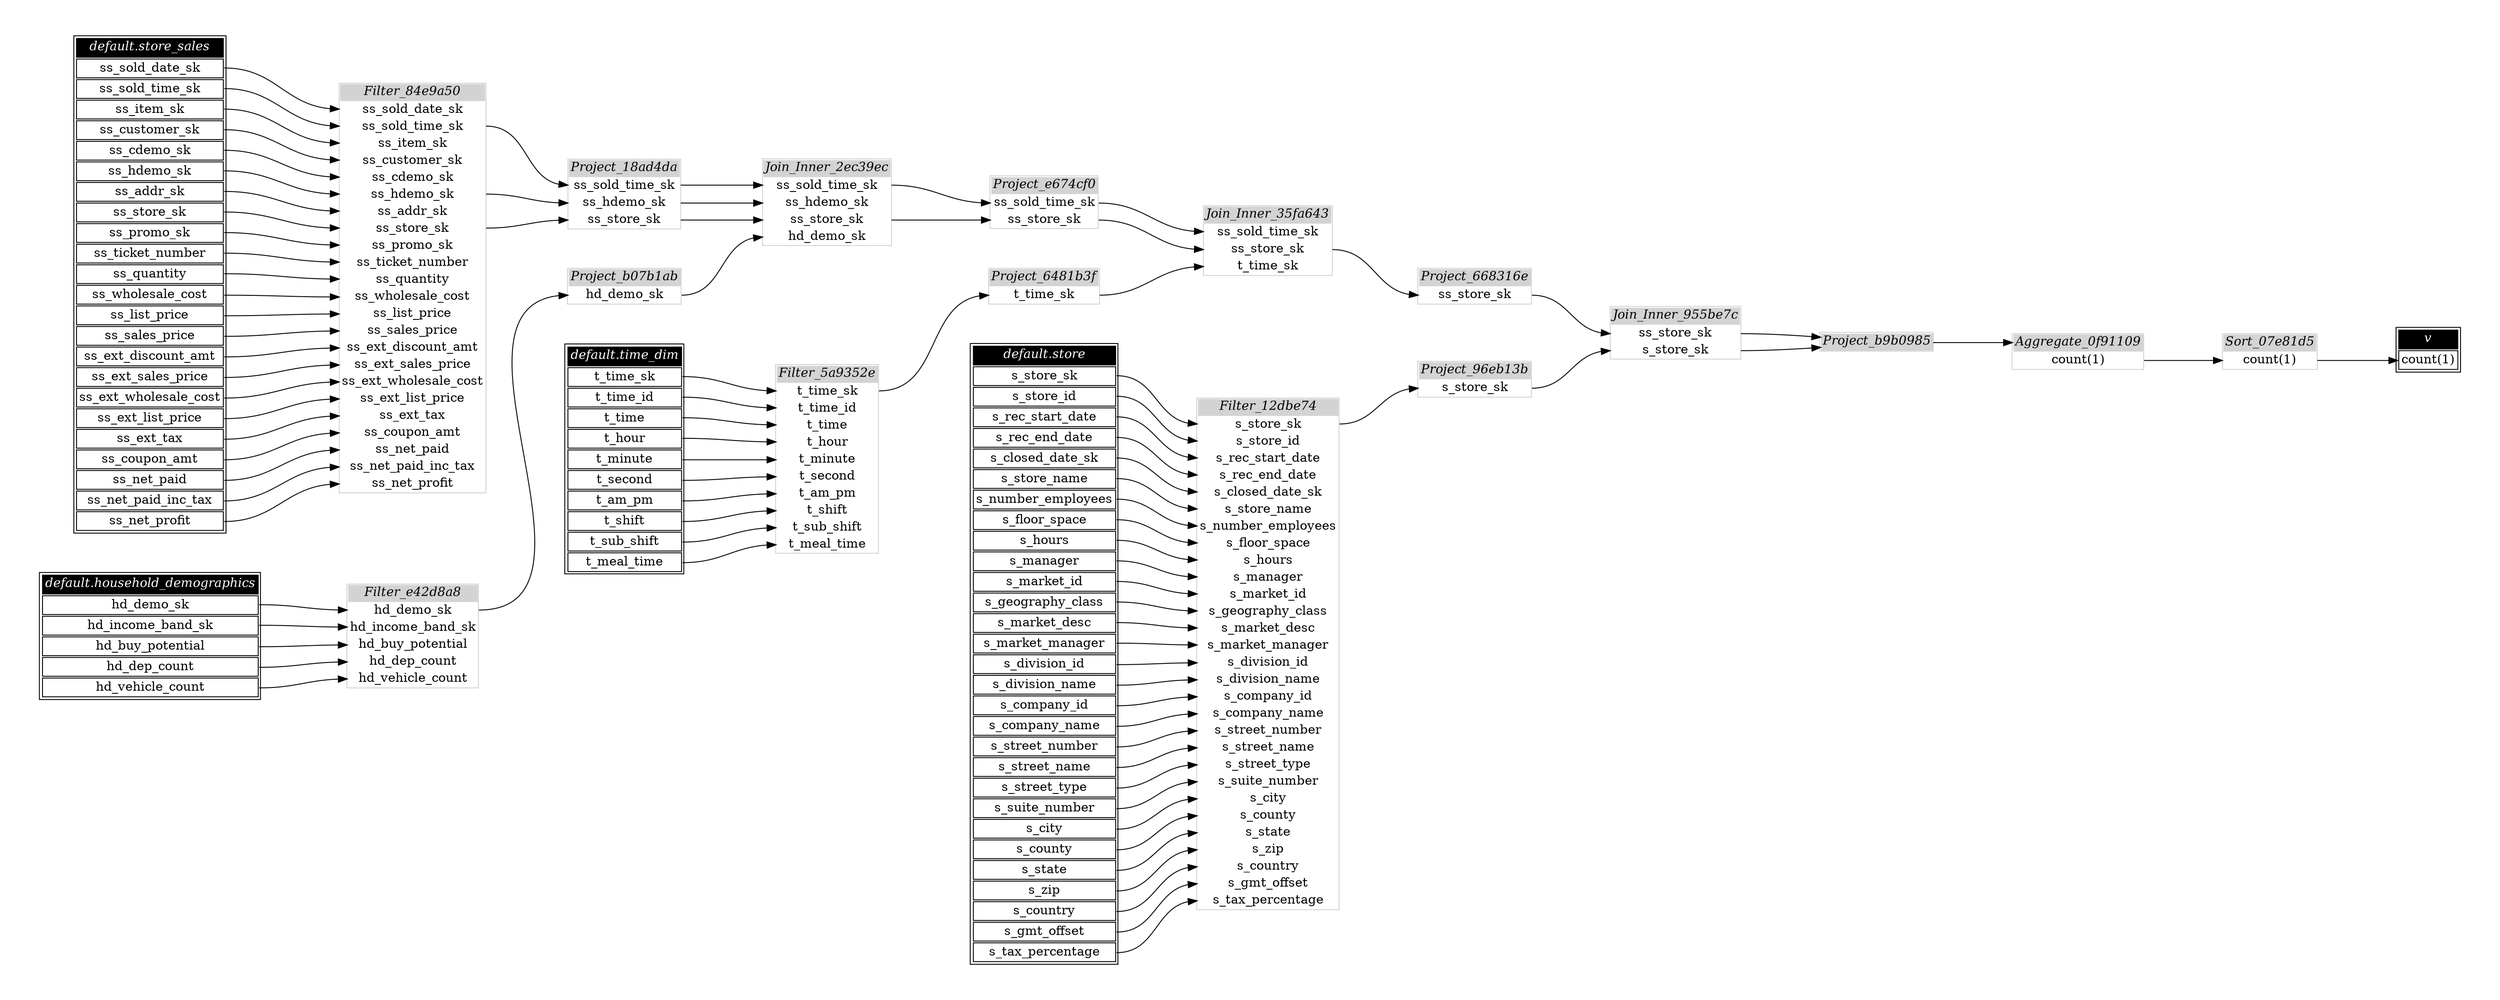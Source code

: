 // Automatically generated by TPCDSFlowTestSuite


digraph {
  graph [pad="0.5" nodesep="0.5" ranksep="1" fontname="Helvetica" rankdir=LR];
  node [shape=plaintext]

  
"Aggregate_0f91109" [label=<
<table color="lightgray" border="1" cellborder="0" cellspacing="0">
  <tr><td bgcolor="lightgray" port="nodeName"><i>Aggregate_0f91109</i></td></tr>
  <tr><td port="0">count(1)</td></tr>
</table>>];
     

"Filter_12dbe74" [label=<
<table color="lightgray" border="1" cellborder="0" cellspacing="0">
  <tr><td bgcolor="lightgray" port="nodeName"><i>Filter_12dbe74</i></td></tr>
  <tr><td port="0">s_store_sk</td></tr>
<tr><td port="1">s_store_id</td></tr>
<tr><td port="2">s_rec_start_date</td></tr>
<tr><td port="3">s_rec_end_date</td></tr>
<tr><td port="4">s_closed_date_sk</td></tr>
<tr><td port="5">s_store_name</td></tr>
<tr><td port="6">s_number_employees</td></tr>
<tr><td port="7">s_floor_space</td></tr>
<tr><td port="8">s_hours</td></tr>
<tr><td port="9">s_manager</td></tr>
<tr><td port="10">s_market_id</td></tr>
<tr><td port="11">s_geography_class</td></tr>
<tr><td port="12">s_market_desc</td></tr>
<tr><td port="13">s_market_manager</td></tr>
<tr><td port="14">s_division_id</td></tr>
<tr><td port="15">s_division_name</td></tr>
<tr><td port="16">s_company_id</td></tr>
<tr><td port="17">s_company_name</td></tr>
<tr><td port="18">s_street_number</td></tr>
<tr><td port="19">s_street_name</td></tr>
<tr><td port="20">s_street_type</td></tr>
<tr><td port="21">s_suite_number</td></tr>
<tr><td port="22">s_city</td></tr>
<tr><td port="23">s_county</td></tr>
<tr><td port="24">s_state</td></tr>
<tr><td port="25">s_zip</td></tr>
<tr><td port="26">s_country</td></tr>
<tr><td port="27">s_gmt_offset</td></tr>
<tr><td port="28">s_tax_percentage</td></tr>
</table>>];
     

"Filter_5a9352e" [label=<
<table color="lightgray" border="1" cellborder="0" cellspacing="0">
  <tr><td bgcolor="lightgray" port="nodeName"><i>Filter_5a9352e</i></td></tr>
  <tr><td port="0">t_time_sk</td></tr>
<tr><td port="1">t_time_id</td></tr>
<tr><td port="2">t_time</td></tr>
<tr><td port="3">t_hour</td></tr>
<tr><td port="4">t_minute</td></tr>
<tr><td port="5">t_second</td></tr>
<tr><td port="6">t_am_pm</td></tr>
<tr><td port="7">t_shift</td></tr>
<tr><td port="8">t_sub_shift</td></tr>
<tr><td port="9">t_meal_time</td></tr>
</table>>];
     

"Filter_84e9a50" [label=<
<table color="lightgray" border="1" cellborder="0" cellspacing="0">
  <tr><td bgcolor="lightgray" port="nodeName"><i>Filter_84e9a50</i></td></tr>
  <tr><td port="0">ss_sold_date_sk</td></tr>
<tr><td port="1">ss_sold_time_sk</td></tr>
<tr><td port="2">ss_item_sk</td></tr>
<tr><td port="3">ss_customer_sk</td></tr>
<tr><td port="4">ss_cdemo_sk</td></tr>
<tr><td port="5">ss_hdemo_sk</td></tr>
<tr><td port="6">ss_addr_sk</td></tr>
<tr><td port="7">ss_store_sk</td></tr>
<tr><td port="8">ss_promo_sk</td></tr>
<tr><td port="9">ss_ticket_number</td></tr>
<tr><td port="10">ss_quantity</td></tr>
<tr><td port="11">ss_wholesale_cost</td></tr>
<tr><td port="12">ss_list_price</td></tr>
<tr><td port="13">ss_sales_price</td></tr>
<tr><td port="14">ss_ext_discount_amt</td></tr>
<tr><td port="15">ss_ext_sales_price</td></tr>
<tr><td port="16">ss_ext_wholesale_cost</td></tr>
<tr><td port="17">ss_ext_list_price</td></tr>
<tr><td port="18">ss_ext_tax</td></tr>
<tr><td port="19">ss_coupon_amt</td></tr>
<tr><td port="20">ss_net_paid</td></tr>
<tr><td port="21">ss_net_paid_inc_tax</td></tr>
<tr><td port="22">ss_net_profit</td></tr>
</table>>];
     

"Filter_e42d8a8" [label=<
<table color="lightgray" border="1" cellborder="0" cellspacing="0">
  <tr><td bgcolor="lightgray" port="nodeName"><i>Filter_e42d8a8</i></td></tr>
  <tr><td port="0">hd_demo_sk</td></tr>
<tr><td port="1">hd_income_band_sk</td></tr>
<tr><td port="2">hd_buy_potential</td></tr>
<tr><td port="3">hd_dep_count</td></tr>
<tr><td port="4">hd_vehicle_count</td></tr>
</table>>];
     

"Join_Inner_2ec39ec" [label=<
<table color="lightgray" border="1" cellborder="0" cellspacing="0">
  <tr><td bgcolor="lightgray" port="nodeName"><i>Join_Inner_2ec39ec</i></td></tr>
  <tr><td port="0">ss_sold_time_sk</td></tr>
<tr><td port="1">ss_hdemo_sk</td></tr>
<tr><td port="2">ss_store_sk</td></tr>
<tr><td port="3">hd_demo_sk</td></tr>
</table>>];
     

"Join_Inner_35fa643" [label=<
<table color="lightgray" border="1" cellborder="0" cellspacing="0">
  <tr><td bgcolor="lightgray" port="nodeName"><i>Join_Inner_35fa643</i></td></tr>
  <tr><td port="0">ss_sold_time_sk</td></tr>
<tr><td port="1">ss_store_sk</td></tr>
<tr><td port="2">t_time_sk</td></tr>
</table>>];
     

"Join_Inner_955be7c" [label=<
<table color="lightgray" border="1" cellborder="0" cellspacing="0">
  <tr><td bgcolor="lightgray" port="nodeName"><i>Join_Inner_955be7c</i></td></tr>
  <tr><td port="0">ss_store_sk</td></tr>
<tr><td port="1">s_store_sk</td></tr>
</table>>];
     

"Project_18ad4da" [label=<
<table color="lightgray" border="1" cellborder="0" cellspacing="0">
  <tr><td bgcolor="lightgray" port="nodeName"><i>Project_18ad4da</i></td></tr>
  <tr><td port="0">ss_sold_time_sk</td></tr>
<tr><td port="1">ss_hdemo_sk</td></tr>
<tr><td port="2">ss_store_sk</td></tr>
</table>>];
     

"Project_6481b3f" [label=<
<table color="lightgray" border="1" cellborder="0" cellspacing="0">
  <tr><td bgcolor="lightgray" port="nodeName"><i>Project_6481b3f</i></td></tr>
  <tr><td port="0">t_time_sk</td></tr>
</table>>];
     

"Project_668316e" [label=<
<table color="lightgray" border="1" cellborder="0" cellspacing="0">
  <tr><td bgcolor="lightgray" port="nodeName"><i>Project_668316e</i></td></tr>
  <tr><td port="0">ss_store_sk</td></tr>
</table>>];
     

"Project_96eb13b" [label=<
<table color="lightgray" border="1" cellborder="0" cellspacing="0">
  <tr><td bgcolor="lightgray" port="nodeName"><i>Project_96eb13b</i></td></tr>
  <tr><td port="0">s_store_sk</td></tr>
</table>>];
     

"Project_b07b1ab" [label=<
<table color="lightgray" border="1" cellborder="0" cellspacing="0">
  <tr><td bgcolor="lightgray" port="nodeName"><i>Project_b07b1ab</i></td></tr>
  <tr><td port="0">hd_demo_sk</td></tr>
</table>>];
     

"Project_b9b0985" [label=<
<table color="lightgray" border="1" cellborder="0" cellspacing="0">
  <tr><td bgcolor="lightgray" port="nodeName"><i>Project_b9b0985</i></td></tr>
  
</table>>];
     

"Project_e674cf0" [label=<
<table color="lightgray" border="1" cellborder="0" cellspacing="0">
  <tr><td bgcolor="lightgray" port="nodeName"><i>Project_e674cf0</i></td></tr>
  <tr><td port="0">ss_sold_time_sk</td></tr>
<tr><td port="1">ss_store_sk</td></tr>
</table>>];
     

"Sort_07e81d5" [label=<
<table color="lightgray" border="1" cellborder="0" cellspacing="0">
  <tr><td bgcolor="lightgray" port="nodeName"><i>Sort_07e81d5</i></td></tr>
  <tr><td port="0">count(1)</td></tr>
</table>>];
     

"default.household_demographics" [color="black" label=<
<table>
  <tr><td bgcolor="black" port="nodeName"><i><font color="white">default.household_demographics</font></i></td></tr>
  <tr><td port="0">hd_demo_sk</td></tr>
<tr><td port="1">hd_income_band_sk</td></tr>
<tr><td port="2">hd_buy_potential</td></tr>
<tr><td port="3">hd_dep_count</td></tr>
<tr><td port="4">hd_vehicle_count</td></tr>
</table>>];
     

"default.store" [color="black" label=<
<table>
  <tr><td bgcolor="black" port="nodeName"><i><font color="white">default.store</font></i></td></tr>
  <tr><td port="0">s_store_sk</td></tr>
<tr><td port="1">s_store_id</td></tr>
<tr><td port="2">s_rec_start_date</td></tr>
<tr><td port="3">s_rec_end_date</td></tr>
<tr><td port="4">s_closed_date_sk</td></tr>
<tr><td port="5">s_store_name</td></tr>
<tr><td port="6">s_number_employees</td></tr>
<tr><td port="7">s_floor_space</td></tr>
<tr><td port="8">s_hours</td></tr>
<tr><td port="9">s_manager</td></tr>
<tr><td port="10">s_market_id</td></tr>
<tr><td port="11">s_geography_class</td></tr>
<tr><td port="12">s_market_desc</td></tr>
<tr><td port="13">s_market_manager</td></tr>
<tr><td port="14">s_division_id</td></tr>
<tr><td port="15">s_division_name</td></tr>
<tr><td port="16">s_company_id</td></tr>
<tr><td port="17">s_company_name</td></tr>
<tr><td port="18">s_street_number</td></tr>
<tr><td port="19">s_street_name</td></tr>
<tr><td port="20">s_street_type</td></tr>
<tr><td port="21">s_suite_number</td></tr>
<tr><td port="22">s_city</td></tr>
<tr><td port="23">s_county</td></tr>
<tr><td port="24">s_state</td></tr>
<tr><td port="25">s_zip</td></tr>
<tr><td port="26">s_country</td></tr>
<tr><td port="27">s_gmt_offset</td></tr>
<tr><td port="28">s_tax_percentage</td></tr>
</table>>];
     

"default.store_sales" [color="black" label=<
<table>
  <tr><td bgcolor="black" port="nodeName"><i><font color="white">default.store_sales</font></i></td></tr>
  <tr><td port="0">ss_sold_date_sk</td></tr>
<tr><td port="1">ss_sold_time_sk</td></tr>
<tr><td port="2">ss_item_sk</td></tr>
<tr><td port="3">ss_customer_sk</td></tr>
<tr><td port="4">ss_cdemo_sk</td></tr>
<tr><td port="5">ss_hdemo_sk</td></tr>
<tr><td port="6">ss_addr_sk</td></tr>
<tr><td port="7">ss_store_sk</td></tr>
<tr><td port="8">ss_promo_sk</td></tr>
<tr><td port="9">ss_ticket_number</td></tr>
<tr><td port="10">ss_quantity</td></tr>
<tr><td port="11">ss_wholesale_cost</td></tr>
<tr><td port="12">ss_list_price</td></tr>
<tr><td port="13">ss_sales_price</td></tr>
<tr><td port="14">ss_ext_discount_amt</td></tr>
<tr><td port="15">ss_ext_sales_price</td></tr>
<tr><td port="16">ss_ext_wholesale_cost</td></tr>
<tr><td port="17">ss_ext_list_price</td></tr>
<tr><td port="18">ss_ext_tax</td></tr>
<tr><td port="19">ss_coupon_amt</td></tr>
<tr><td port="20">ss_net_paid</td></tr>
<tr><td port="21">ss_net_paid_inc_tax</td></tr>
<tr><td port="22">ss_net_profit</td></tr>
</table>>];
     

"default.time_dim" [color="black" label=<
<table>
  <tr><td bgcolor="black" port="nodeName"><i><font color="white">default.time_dim</font></i></td></tr>
  <tr><td port="0">t_time_sk</td></tr>
<tr><td port="1">t_time_id</td></tr>
<tr><td port="2">t_time</td></tr>
<tr><td port="3">t_hour</td></tr>
<tr><td port="4">t_minute</td></tr>
<tr><td port="5">t_second</td></tr>
<tr><td port="6">t_am_pm</td></tr>
<tr><td port="7">t_shift</td></tr>
<tr><td port="8">t_sub_shift</td></tr>
<tr><td port="9">t_meal_time</td></tr>
</table>>];
     

"v" [color="black" label=<
<table>
  <tr><td bgcolor="black" port="nodeName"><i><font color="white">v</font></i></td></tr>
  <tr><td port="0">count(1)</td></tr>
</table>>];
     
  "Aggregate_0f91109":0 -> "Sort_07e81d5":0;
"Filter_12dbe74":0 -> "Project_96eb13b":0;
"Filter_5a9352e":0 -> "Project_6481b3f":0;
"Filter_84e9a50":1 -> "Project_18ad4da":0;
"Filter_84e9a50":5 -> "Project_18ad4da":1;
"Filter_84e9a50":7 -> "Project_18ad4da":2;
"Filter_e42d8a8":0 -> "Project_b07b1ab":0;
"Join_Inner_2ec39ec":0 -> "Project_e674cf0":0;
"Join_Inner_2ec39ec":2 -> "Project_e674cf0":1;
"Join_Inner_35fa643":1 -> "Project_668316e":0;
"Join_Inner_955be7c":0 -> "Project_b9b0985":nodeName;
"Join_Inner_955be7c":1 -> "Project_b9b0985":nodeName;
"Project_18ad4da":0 -> "Join_Inner_2ec39ec":0;
"Project_18ad4da":1 -> "Join_Inner_2ec39ec":1;
"Project_18ad4da":2 -> "Join_Inner_2ec39ec":2;
"Project_6481b3f":0 -> "Join_Inner_35fa643":2;
"Project_668316e":0 -> "Join_Inner_955be7c":0;
"Project_96eb13b":0 -> "Join_Inner_955be7c":1;
"Project_b07b1ab":0 -> "Join_Inner_2ec39ec":3;
"Project_b9b0985":nodeName -> "Aggregate_0f91109":nodeName;
"Project_e674cf0":0 -> "Join_Inner_35fa643":0;
"Project_e674cf0":1 -> "Join_Inner_35fa643":1;
"Sort_07e81d5":0 -> "v":0;
"default.household_demographics":0 -> "Filter_e42d8a8":0;
"default.household_demographics":1 -> "Filter_e42d8a8":1;
"default.household_demographics":2 -> "Filter_e42d8a8":2;
"default.household_demographics":3 -> "Filter_e42d8a8":3;
"default.household_demographics":4 -> "Filter_e42d8a8":4;
"default.store":0 -> "Filter_12dbe74":0;
"default.store":1 -> "Filter_12dbe74":1;
"default.store":10 -> "Filter_12dbe74":10;
"default.store":11 -> "Filter_12dbe74":11;
"default.store":12 -> "Filter_12dbe74":12;
"default.store":13 -> "Filter_12dbe74":13;
"default.store":14 -> "Filter_12dbe74":14;
"default.store":15 -> "Filter_12dbe74":15;
"default.store":16 -> "Filter_12dbe74":16;
"default.store":17 -> "Filter_12dbe74":17;
"default.store":18 -> "Filter_12dbe74":18;
"default.store":19 -> "Filter_12dbe74":19;
"default.store":2 -> "Filter_12dbe74":2;
"default.store":20 -> "Filter_12dbe74":20;
"default.store":21 -> "Filter_12dbe74":21;
"default.store":22 -> "Filter_12dbe74":22;
"default.store":23 -> "Filter_12dbe74":23;
"default.store":24 -> "Filter_12dbe74":24;
"default.store":25 -> "Filter_12dbe74":25;
"default.store":26 -> "Filter_12dbe74":26;
"default.store":27 -> "Filter_12dbe74":27;
"default.store":28 -> "Filter_12dbe74":28;
"default.store":3 -> "Filter_12dbe74":3;
"default.store":4 -> "Filter_12dbe74":4;
"default.store":5 -> "Filter_12dbe74":5;
"default.store":6 -> "Filter_12dbe74":6;
"default.store":7 -> "Filter_12dbe74":7;
"default.store":8 -> "Filter_12dbe74":8;
"default.store":9 -> "Filter_12dbe74":9;
"default.store_sales":0 -> "Filter_84e9a50":0;
"default.store_sales":1 -> "Filter_84e9a50":1;
"default.store_sales":10 -> "Filter_84e9a50":10;
"default.store_sales":11 -> "Filter_84e9a50":11;
"default.store_sales":12 -> "Filter_84e9a50":12;
"default.store_sales":13 -> "Filter_84e9a50":13;
"default.store_sales":14 -> "Filter_84e9a50":14;
"default.store_sales":15 -> "Filter_84e9a50":15;
"default.store_sales":16 -> "Filter_84e9a50":16;
"default.store_sales":17 -> "Filter_84e9a50":17;
"default.store_sales":18 -> "Filter_84e9a50":18;
"default.store_sales":19 -> "Filter_84e9a50":19;
"default.store_sales":2 -> "Filter_84e9a50":2;
"default.store_sales":20 -> "Filter_84e9a50":20;
"default.store_sales":21 -> "Filter_84e9a50":21;
"default.store_sales":22 -> "Filter_84e9a50":22;
"default.store_sales":3 -> "Filter_84e9a50":3;
"default.store_sales":4 -> "Filter_84e9a50":4;
"default.store_sales":5 -> "Filter_84e9a50":5;
"default.store_sales":6 -> "Filter_84e9a50":6;
"default.store_sales":7 -> "Filter_84e9a50":7;
"default.store_sales":8 -> "Filter_84e9a50":8;
"default.store_sales":9 -> "Filter_84e9a50":9;
"default.time_dim":0 -> "Filter_5a9352e":0;
"default.time_dim":1 -> "Filter_5a9352e":1;
"default.time_dim":2 -> "Filter_5a9352e":2;
"default.time_dim":3 -> "Filter_5a9352e":3;
"default.time_dim":4 -> "Filter_5a9352e":4;
"default.time_dim":5 -> "Filter_5a9352e":5;
"default.time_dim":6 -> "Filter_5a9352e":6;
"default.time_dim":7 -> "Filter_5a9352e":7;
"default.time_dim":8 -> "Filter_5a9352e":8;
"default.time_dim":9 -> "Filter_5a9352e":9;
}
       
